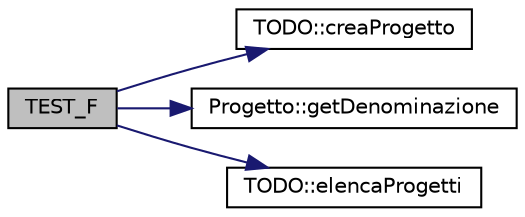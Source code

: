 digraph "TEST_F"
{
 // LATEX_PDF_SIZE
  edge [fontname="Helvetica",fontsize="10",labelfontname="Helvetica",labelfontsize="10"];
  node [fontname="Helvetica",fontsize="10",shape=record];
  rankdir="LR";
  Node71 [label="TEST_F",height=0.2,width=0.4,color="black", fillcolor="grey75", style="filled", fontcolor="black",tooltip=" "];
  Node71 -> Node72 [color="midnightblue",fontsize="10",style="solid",fontname="Helvetica"];
  Node72 [label="TODO::creaProgetto",height=0.2,width=0.4,color="black", fillcolor="white", style="filled",URL="$class_t_o_d_o.html#acdca59befc3150201ed258284b17191d",tooltip="creazione di un nuovo progetto"];
  Node71 -> Node73 [color="midnightblue",fontsize="10",style="solid",fontname="Helvetica"];
  Node73 [label="Progetto::getDenominazione",height=0.2,width=0.4,color="black", fillcolor="white", style="filled",URL="$class_progetto.html#aa742d616bdac3b3d45c4143d20e3611a",tooltip="acquisizione denominazione del progetto"];
  Node71 -> Node74 [color="midnightblue",fontsize="10",style="solid",fontname="Helvetica"];
  Node74 [label="TODO::elencaProgetti",height=0.2,width=0.4,color="black", fillcolor="white", style="filled",URL="$class_t_o_d_o.html#a9252a8f106669d34e8d88392a0948000",tooltip="elenco dei nomi dei progetti"];
}
